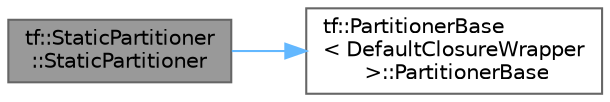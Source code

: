 digraph "tf::StaticPartitioner::StaticPartitioner"
{
 // LATEX_PDF_SIZE
  bgcolor="transparent";
  edge [fontname=Helvetica,fontsize=10,labelfontname=Helvetica,labelfontsize=10];
  node [fontname=Helvetica,fontsize=10,shape=box,height=0.2,width=0.4];
  rankdir="LR";
  Node1 [id="Node000001",label="tf::StaticPartitioner\l::StaticPartitioner",height=0.2,width=0.4,color="gray40", fillcolor="grey60", style="filled", fontcolor="black",tooltip="construct a static partitioner with the given chunk size"];
  Node1 -> Node2 [id="edge1_Node000001_Node000002",color="steelblue1",style="solid",tooltip=" "];
  Node2 [id="Node000002",label="tf::PartitionerBase\l\< DefaultClosureWrapper\l \>::PartitionerBase",height=0.2,width=0.4,color="grey40", fillcolor="white", style="filled",URL="$classtf_1_1_partitioner_base.html#ad0037e70726a054527a923821ec2d95a",tooltip=" "];
}
